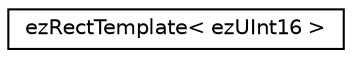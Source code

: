 digraph "Graphical Class Hierarchy"
{
 // LATEX_PDF_SIZE
  edge [fontname="Helvetica",fontsize="10",labelfontname="Helvetica",labelfontsize="10"];
  node [fontname="Helvetica",fontsize="10",shape=record];
  rankdir="LR";
  Node0 [label="ezRectTemplate\< ezUInt16 \>",height=0.2,width=0.4,color="black", fillcolor="white", style="filled",URL="$de/dd8/classez_rect_template.htm",tooltip=" "];
}
